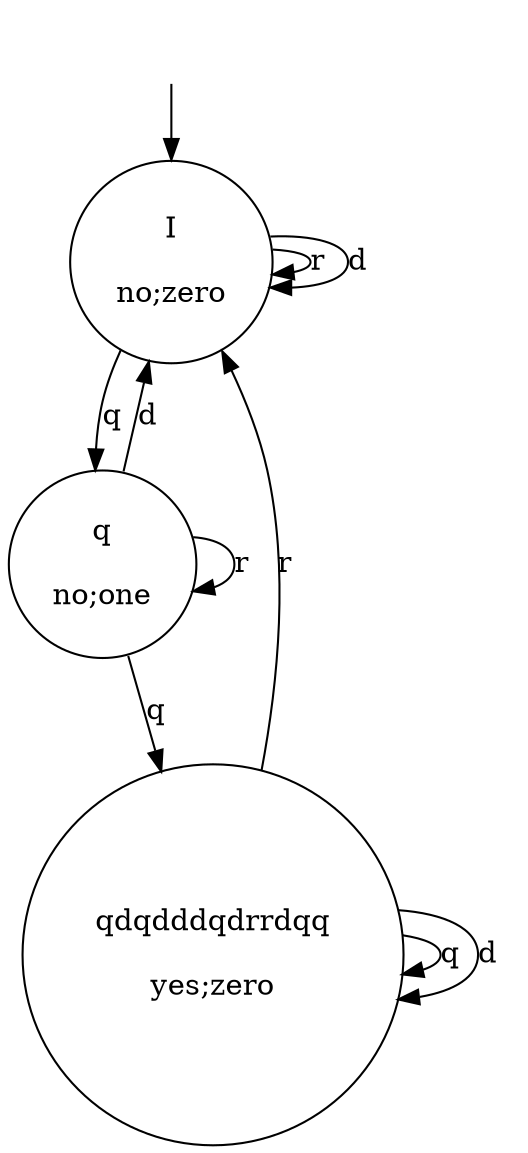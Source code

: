 digraph finite_state_machine{
randir = LR
node[shape = circle];
a[style = "invis"];
a->"I\n\nno;zero";
"q\n\nno;one"->"qdqdddqdrrdqq\n\nyes;zero"	[label=q];
"q\n\nno;one"->"q\n\nno;one"	[label=r];
"q\n\nno;one"->"I\n\nno;zero"	[label=d];
"qdqdddqdrrdqq\n\nyes;zero"->"qdqdddqdrrdqq\n\nyes;zero"	[label=q];
"qdqdddqdrrdqq\n\nyes;zero"->"I\n\nno;zero"	[label=r];
"qdqdddqdrrdqq\n\nyes;zero"->"qdqdddqdrrdqq\n\nyes;zero"	[label=d];
"I\n\nno;zero"->"q\n\nno;one"	[label=q];
"I\n\nno;zero"->"I\n\nno;zero"	[label=r];
"I\n\nno;zero"->"I\n\nno;zero"	[label=d];
}
